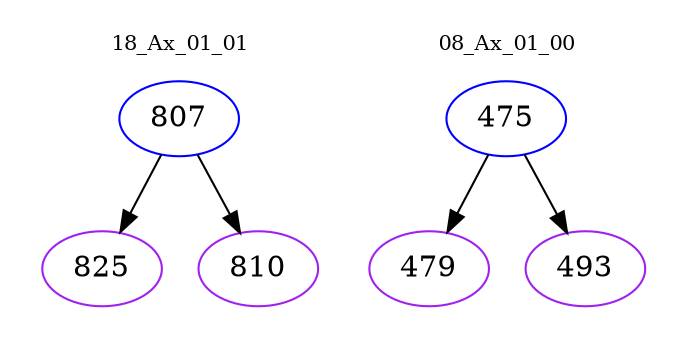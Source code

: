 digraph{
subgraph cluster_0 {
color = white
label = "18_Ax_01_01";
fontsize=10;
T0_807 [label="807", color="blue"]
T0_807 -> T0_825 [color="black"]
T0_825 [label="825", color="purple"]
T0_807 -> T0_810 [color="black"]
T0_810 [label="810", color="purple"]
}
subgraph cluster_1 {
color = white
label = "08_Ax_01_00";
fontsize=10;
T1_475 [label="475", color="blue"]
T1_475 -> T1_479 [color="black"]
T1_479 [label="479", color="purple"]
T1_475 -> T1_493 [color="black"]
T1_493 [label="493", color="purple"]
}
}
